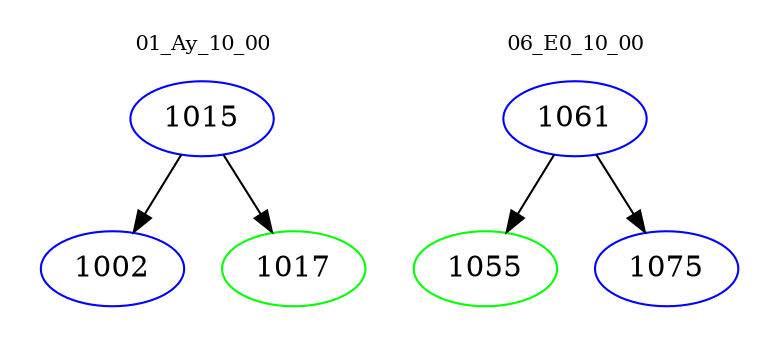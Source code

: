 digraph{
subgraph cluster_0 {
color = white
label = "01_Ay_10_00";
fontsize=10;
T0_1015 [label="1015", color="blue"]
T0_1015 -> T0_1002 [color="black"]
T0_1002 [label="1002", color="blue"]
T0_1015 -> T0_1017 [color="black"]
T0_1017 [label="1017", color="green"]
}
subgraph cluster_1 {
color = white
label = "06_E0_10_00";
fontsize=10;
T1_1061 [label="1061", color="blue"]
T1_1061 -> T1_1055 [color="black"]
T1_1055 [label="1055", color="green"]
T1_1061 -> T1_1075 [color="black"]
T1_1075 [label="1075", color="blue"]
}
}
